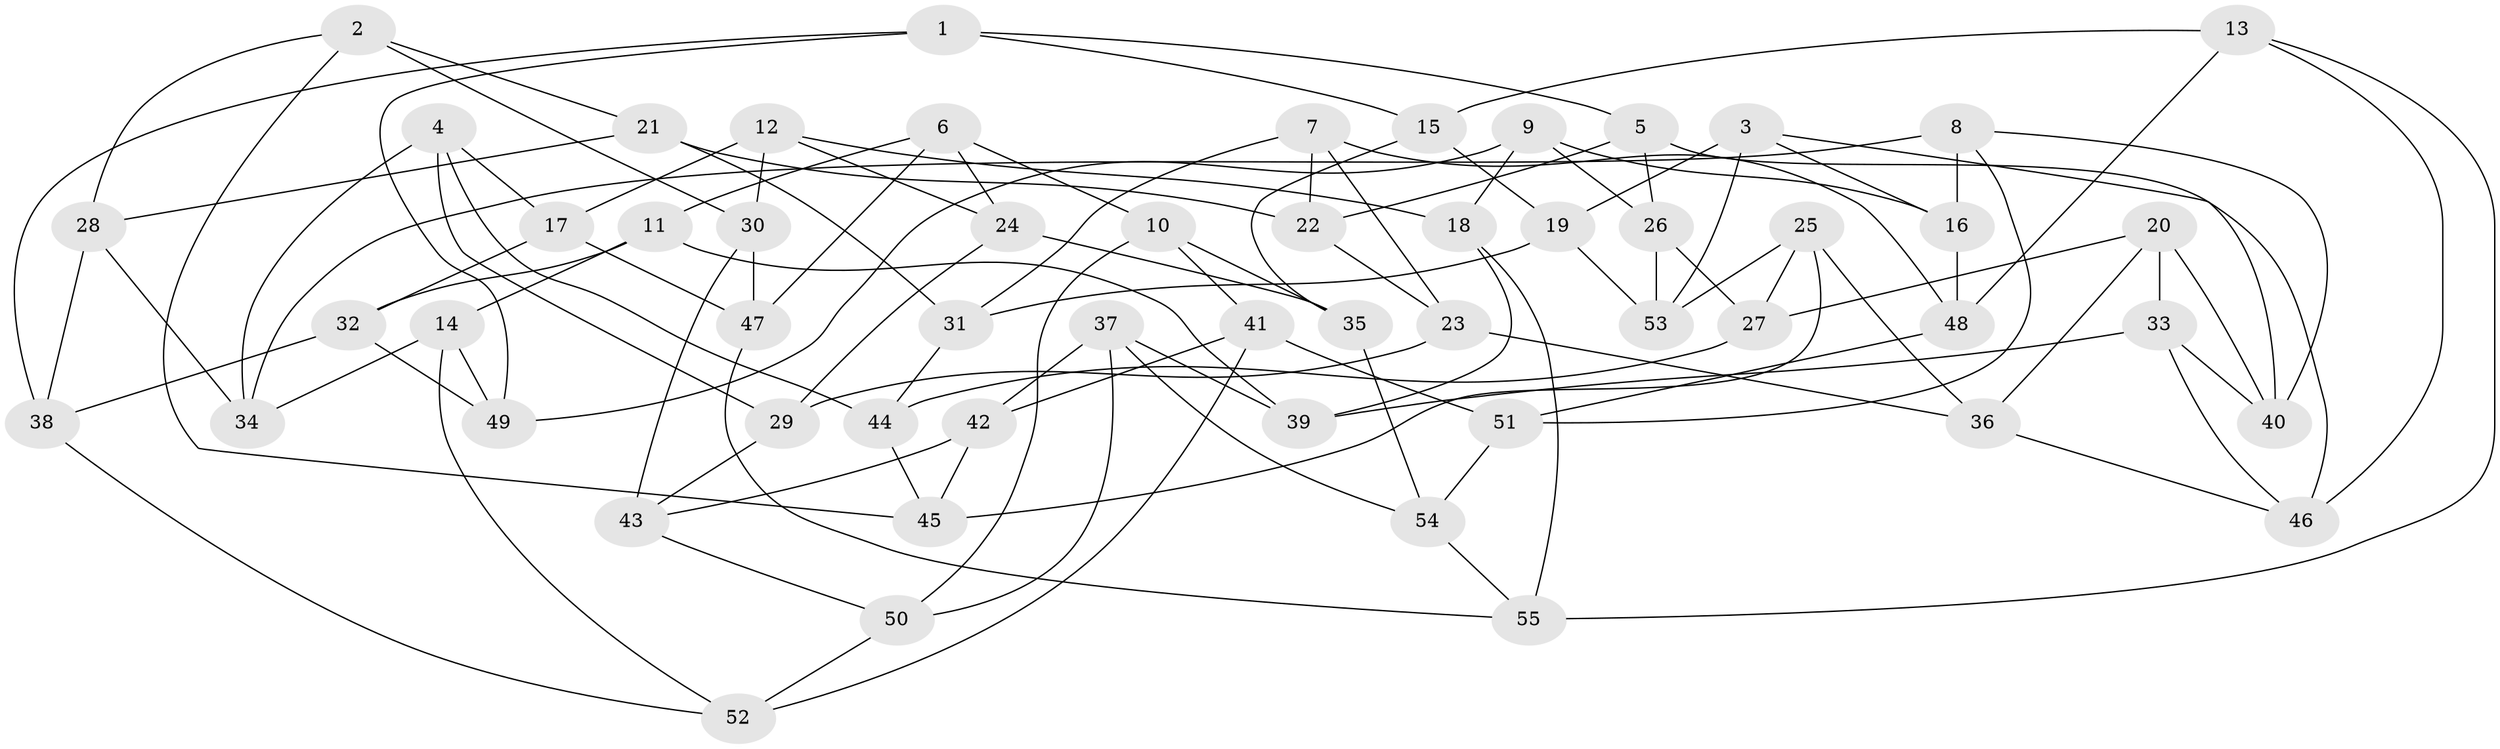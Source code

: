 // Generated by graph-tools (version 1.1) at 2025/50/03/09/25 03:50:53]
// undirected, 55 vertices, 110 edges
graph export_dot {
graph [start="1"]
  node [color=gray90,style=filled];
  1;
  2;
  3;
  4;
  5;
  6;
  7;
  8;
  9;
  10;
  11;
  12;
  13;
  14;
  15;
  16;
  17;
  18;
  19;
  20;
  21;
  22;
  23;
  24;
  25;
  26;
  27;
  28;
  29;
  30;
  31;
  32;
  33;
  34;
  35;
  36;
  37;
  38;
  39;
  40;
  41;
  42;
  43;
  44;
  45;
  46;
  47;
  48;
  49;
  50;
  51;
  52;
  53;
  54;
  55;
  1 -- 5;
  1 -- 15;
  1 -- 49;
  1 -- 38;
  2 -- 30;
  2 -- 28;
  2 -- 45;
  2 -- 21;
  3 -- 53;
  3 -- 19;
  3 -- 40;
  3 -- 16;
  4 -- 44;
  4 -- 17;
  4 -- 29;
  4 -- 34;
  5 -- 46;
  5 -- 26;
  5 -- 22;
  6 -- 11;
  6 -- 24;
  6 -- 10;
  6 -- 47;
  7 -- 48;
  7 -- 23;
  7 -- 31;
  7 -- 22;
  8 -- 40;
  8 -- 34;
  8 -- 51;
  8 -- 16;
  9 -- 26;
  9 -- 16;
  9 -- 18;
  9 -- 49;
  10 -- 50;
  10 -- 35;
  10 -- 41;
  11 -- 14;
  11 -- 39;
  11 -- 32;
  12 -- 17;
  12 -- 30;
  12 -- 18;
  12 -- 24;
  13 -- 46;
  13 -- 55;
  13 -- 48;
  13 -- 15;
  14 -- 34;
  14 -- 49;
  14 -- 52;
  15 -- 35;
  15 -- 19;
  16 -- 48;
  17 -- 32;
  17 -- 47;
  18 -- 39;
  18 -- 55;
  19 -- 53;
  19 -- 31;
  20 -- 27;
  20 -- 36;
  20 -- 40;
  20 -- 33;
  21 -- 31;
  21 -- 22;
  21 -- 28;
  22 -- 23;
  23 -- 29;
  23 -- 36;
  24 -- 35;
  24 -- 29;
  25 -- 27;
  25 -- 45;
  25 -- 36;
  25 -- 53;
  26 -- 27;
  26 -- 53;
  27 -- 44;
  28 -- 34;
  28 -- 38;
  29 -- 43;
  30 -- 43;
  30 -- 47;
  31 -- 44;
  32 -- 38;
  32 -- 49;
  33 -- 40;
  33 -- 46;
  33 -- 39;
  35 -- 54;
  36 -- 46;
  37 -- 50;
  37 -- 54;
  37 -- 42;
  37 -- 39;
  38 -- 52;
  41 -- 52;
  41 -- 51;
  41 -- 42;
  42 -- 43;
  42 -- 45;
  43 -- 50;
  44 -- 45;
  47 -- 55;
  48 -- 51;
  50 -- 52;
  51 -- 54;
  54 -- 55;
}
